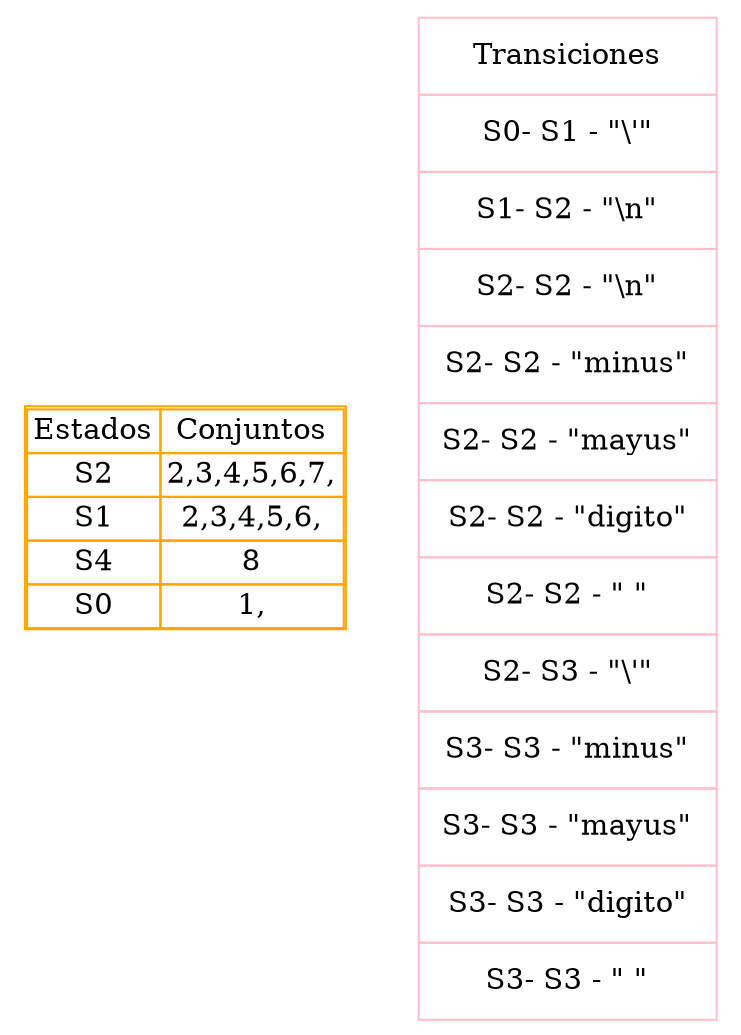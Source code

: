 digraph G{
tbl [
shape=plaintext
label=<
<table color='orange' cellspacing='0'>
<tr><td>Estados</td><td>Conjuntos</td></tr>
<tr><td>S2</td><td>2,3,4,5,6,7,</td></tr>
<tr><td>S1</td><td>2,3,4,5,6,</td></tr>
<tr><td>S4</td><td>8</td></tr>
<tr><td>S0</td><td>1,</td></tr>
</table>
>];
tb2 [
shape=plaintext
label=<
 <table color='pink' border='0' cellborder='1' cellpadding='10' cellspacing='0'>
<tr><td>Transiciones</td></tr>
<tr><td>S0- S1 - "\'"</td></tr>
<tr><td>S1- S2 - "\n"</td></tr>
<tr><td>S2- S2 - "\n"</td></tr>
<tr><td>S2- S2 - "minus"</td></tr>
<tr><td>S2- S2 - "mayus"</td></tr>
<tr><td>S2- S2 - "digito"</td></tr>
<tr><td>S2- S2 - " "</td></tr>
<tr><td>S2- S3 - "\'"</td></tr>
<tr><td>S3- S3 - "minus"</td></tr>
<tr><td>S3- S3 - "mayus"</td></tr>
<tr><td>S3- S3 - "digito"</td></tr>
<tr><td>S3- S3 - " "</td></tr>
</table>
>];
}
